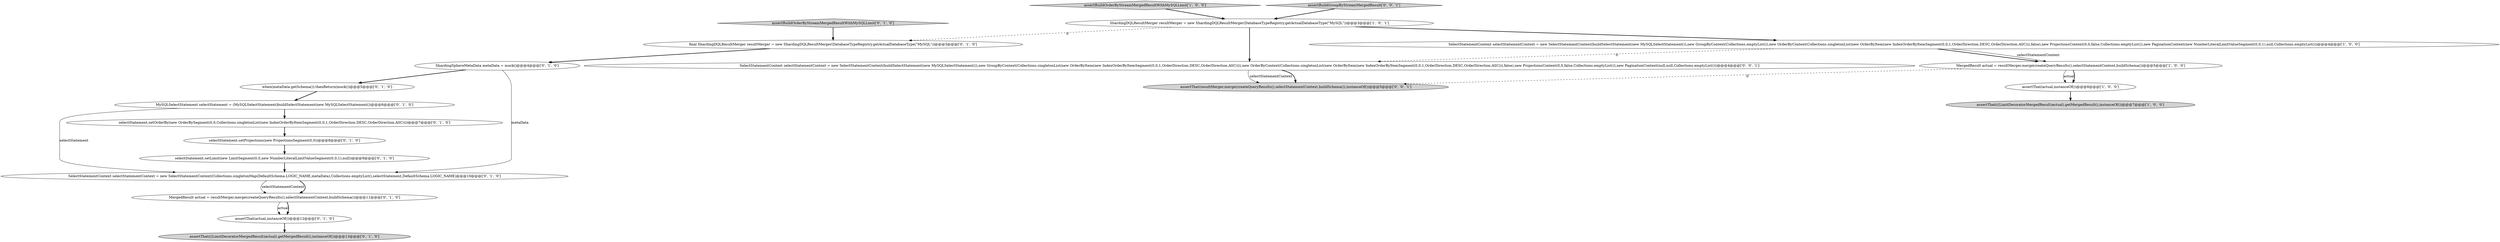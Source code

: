digraph {
0 [style = filled, label = "assertThat(actual,instanceOf())@@@6@@@['1', '0', '0']", fillcolor = white, shape = ellipse image = "AAA0AAABBB1BBB"];
4 [style = filled, label = "MergedResult actual = resultMerger.merge(createQueryResults(),selectStatementContext,buildSchema())@@@5@@@['1', '0', '0']", fillcolor = white, shape = ellipse image = "AAA0AAABBB1BBB"];
11 [style = filled, label = "ShardingSphereMetaData metaData = mock()@@@4@@@['0', '1', '0']", fillcolor = white, shape = ellipse image = "AAA0AAABBB2BBB"];
19 [style = filled, label = "SelectStatementContext selectStatementContext = new SelectStatementContext(buildSelectStatement(new MySQLSelectStatement()),new GroupByContext(Collections.singletonList(new OrderByItem(new IndexOrderByItemSegment(0,0,1,OrderDirection.DESC,OrderDirection.ASC)))),new OrderByContext(Collections.singletonList(new OrderByItem(new IndexOrderByItemSegment(0,0,1,OrderDirection.DESC,OrderDirection.ASC))),false),new ProjectionsContext(0,0,false,Collections.emptyList()),new PaginationContext(null,null,Collections.emptyList()))@@@4@@@['0', '0', '1']", fillcolor = white, shape = ellipse image = "AAA0AAABBB3BBB"];
9 [style = filled, label = "selectStatement.setLimit(new LimitSegment(0,0,new NumberLiteralLimitValueSegment(0,0,1),null))@@@9@@@['0', '1', '0']", fillcolor = white, shape = ellipse image = "AAA1AAABBB2BBB"];
10 [style = filled, label = "assertBuildOrderByStreamMergedResultWithMySQLLimit['0', '1', '0']", fillcolor = lightgray, shape = diamond image = "AAA0AAABBB2BBB"];
6 [style = filled, label = "MySQLSelectStatement selectStatement = (MySQLSelectStatement)buildSelectStatement(new MySQLSelectStatement())@@@6@@@['0', '1', '0']", fillcolor = white, shape = ellipse image = "AAA1AAABBB2BBB"];
15 [style = filled, label = "assertThat(actual,instanceOf())@@@12@@@['0', '1', '0']", fillcolor = white, shape = ellipse image = "AAA0AAABBB2BBB"];
12 [style = filled, label = "when(metaData.getSchema()).thenReturn(mock())@@@5@@@['0', '1', '0']", fillcolor = white, shape = ellipse image = "AAA1AAABBB2BBB"];
14 [style = filled, label = "assertThat(((LimitDecoratorMergedResult)actual).getMergedResult(),instanceOf())@@@13@@@['0', '1', '0']", fillcolor = lightgray, shape = ellipse image = "AAA0AAABBB2BBB"];
7 [style = filled, label = "selectStatement.setProjections(new ProjectionsSegment(0,0))@@@8@@@['0', '1', '0']", fillcolor = white, shape = ellipse image = "AAA1AAABBB2BBB"];
5 [style = filled, label = "assertBuildOrderByStreamMergedResultWithMySQLLimit['1', '0', '0']", fillcolor = lightgray, shape = diamond image = "AAA0AAABBB1BBB"];
20 [style = filled, label = "assertBuildGroupByStreamMergedResult['0', '0', '1']", fillcolor = lightgray, shape = diamond image = "AAA0AAABBB3BBB"];
2 [style = filled, label = "SelectStatementContext selectStatementContext = new SelectStatementContext(buildSelectStatement(new MySQLSelectStatement()),new GroupByContext(Collections.emptyList()),new OrderByContext(Collections.singletonList(new OrderByItem(new IndexOrderByItemSegment(0,0,1,OrderDirection.DESC,OrderDirection.ASC))),false),new ProjectionsContext(0,0,false,Collections.emptyList()),new PaginationContext(new NumberLiteralLimitValueSegment(0,0,1),null,Collections.emptyList()))@@@4@@@['1', '0', '0']", fillcolor = white, shape = ellipse image = "AAA0AAABBB1BBB"];
17 [style = filled, label = "SelectStatementContext selectStatementContext = new SelectStatementContext(Collections.singletonMap(DefaultSchema.LOGIC_NAME,metaData),Collections.emptyList(),selectStatement,DefaultSchema.LOGIC_NAME)@@@10@@@['0', '1', '0']", fillcolor = white, shape = ellipse image = "AAA1AAABBB2BBB"];
8 [style = filled, label = "MergedResult actual = resultMerger.merge(createQueryResults(),selectStatementContext,buildSchema())@@@11@@@['0', '1', '0']", fillcolor = white, shape = ellipse image = "AAA0AAABBB2BBB"];
16 [style = filled, label = "final ShardingDQLResultMerger resultMerger = new ShardingDQLResultMerger(DatabaseTypeRegistry.getActualDatabaseType(\"MySQL\"))@@@3@@@['0', '1', '0']", fillcolor = white, shape = ellipse image = "AAA1AAABBB2BBB"];
3 [style = filled, label = "assertThat(((LimitDecoratorMergedResult)actual).getMergedResult(),instanceOf())@@@7@@@['1', '0', '0']", fillcolor = lightgray, shape = ellipse image = "AAA0AAABBB1BBB"];
1 [style = filled, label = "ShardingDQLResultMerger resultMerger = new ShardingDQLResultMerger(DatabaseTypeRegistry.getActualDatabaseType(\"MySQL\"))@@@3@@@['1', '0', '1']", fillcolor = white, shape = ellipse image = "AAA0AAABBB1BBB"];
13 [style = filled, label = "selectStatement.setOrderBy(new OrderBySegment(0,0,Collections.singletonList(new IndexOrderByItemSegment(0,0,1,OrderDirection.DESC,OrderDirection.ASC))))@@@7@@@['0', '1', '0']", fillcolor = white, shape = ellipse image = "AAA1AAABBB2BBB"];
18 [style = filled, label = "assertThat(resultMerger.merge(createQueryResults(),selectStatementContext,buildSchema()),instanceOf())@@@5@@@['0', '0', '1']", fillcolor = lightgray, shape = ellipse image = "AAA0AAABBB3BBB"];
10->16 [style = bold, label=""];
19->18 [style = solid, label="selectStatementContext"];
13->7 [style = bold, label=""];
2->4 [style = bold, label=""];
11->12 [style = bold, label=""];
4->0 [style = solid, label="actual"];
8->15 [style = solid, label="actual"];
7->9 [style = bold, label=""];
5->1 [style = bold, label=""];
6->17 [style = solid, label="selectStatement"];
11->17 [style = solid, label="metaData"];
6->13 [style = bold, label=""];
0->3 [style = bold, label=""];
20->1 [style = bold, label=""];
2->19 [style = dashed, label="0"];
15->14 [style = bold, label=""];
9->17 [style = bold, label=""];
17->8 [style = solid, label="selectStatementContext"];
1->19 [style = bold, label=""];
17->8 [style = bold, label=""];
1->16 [style = dashed, label="0"];
4->18 [style = dashed, label="0"];
2->4 [style = solid, label="selectStatementContext"];
16->11 [style = bold, label=""];
19->18 [style = bold, label=""];
1->2 [style = bold, label=""];
8->15 [style = bold, label=""];
4->0 [style = bold, label=""];
12->6 [style = bold, label=""];
}
